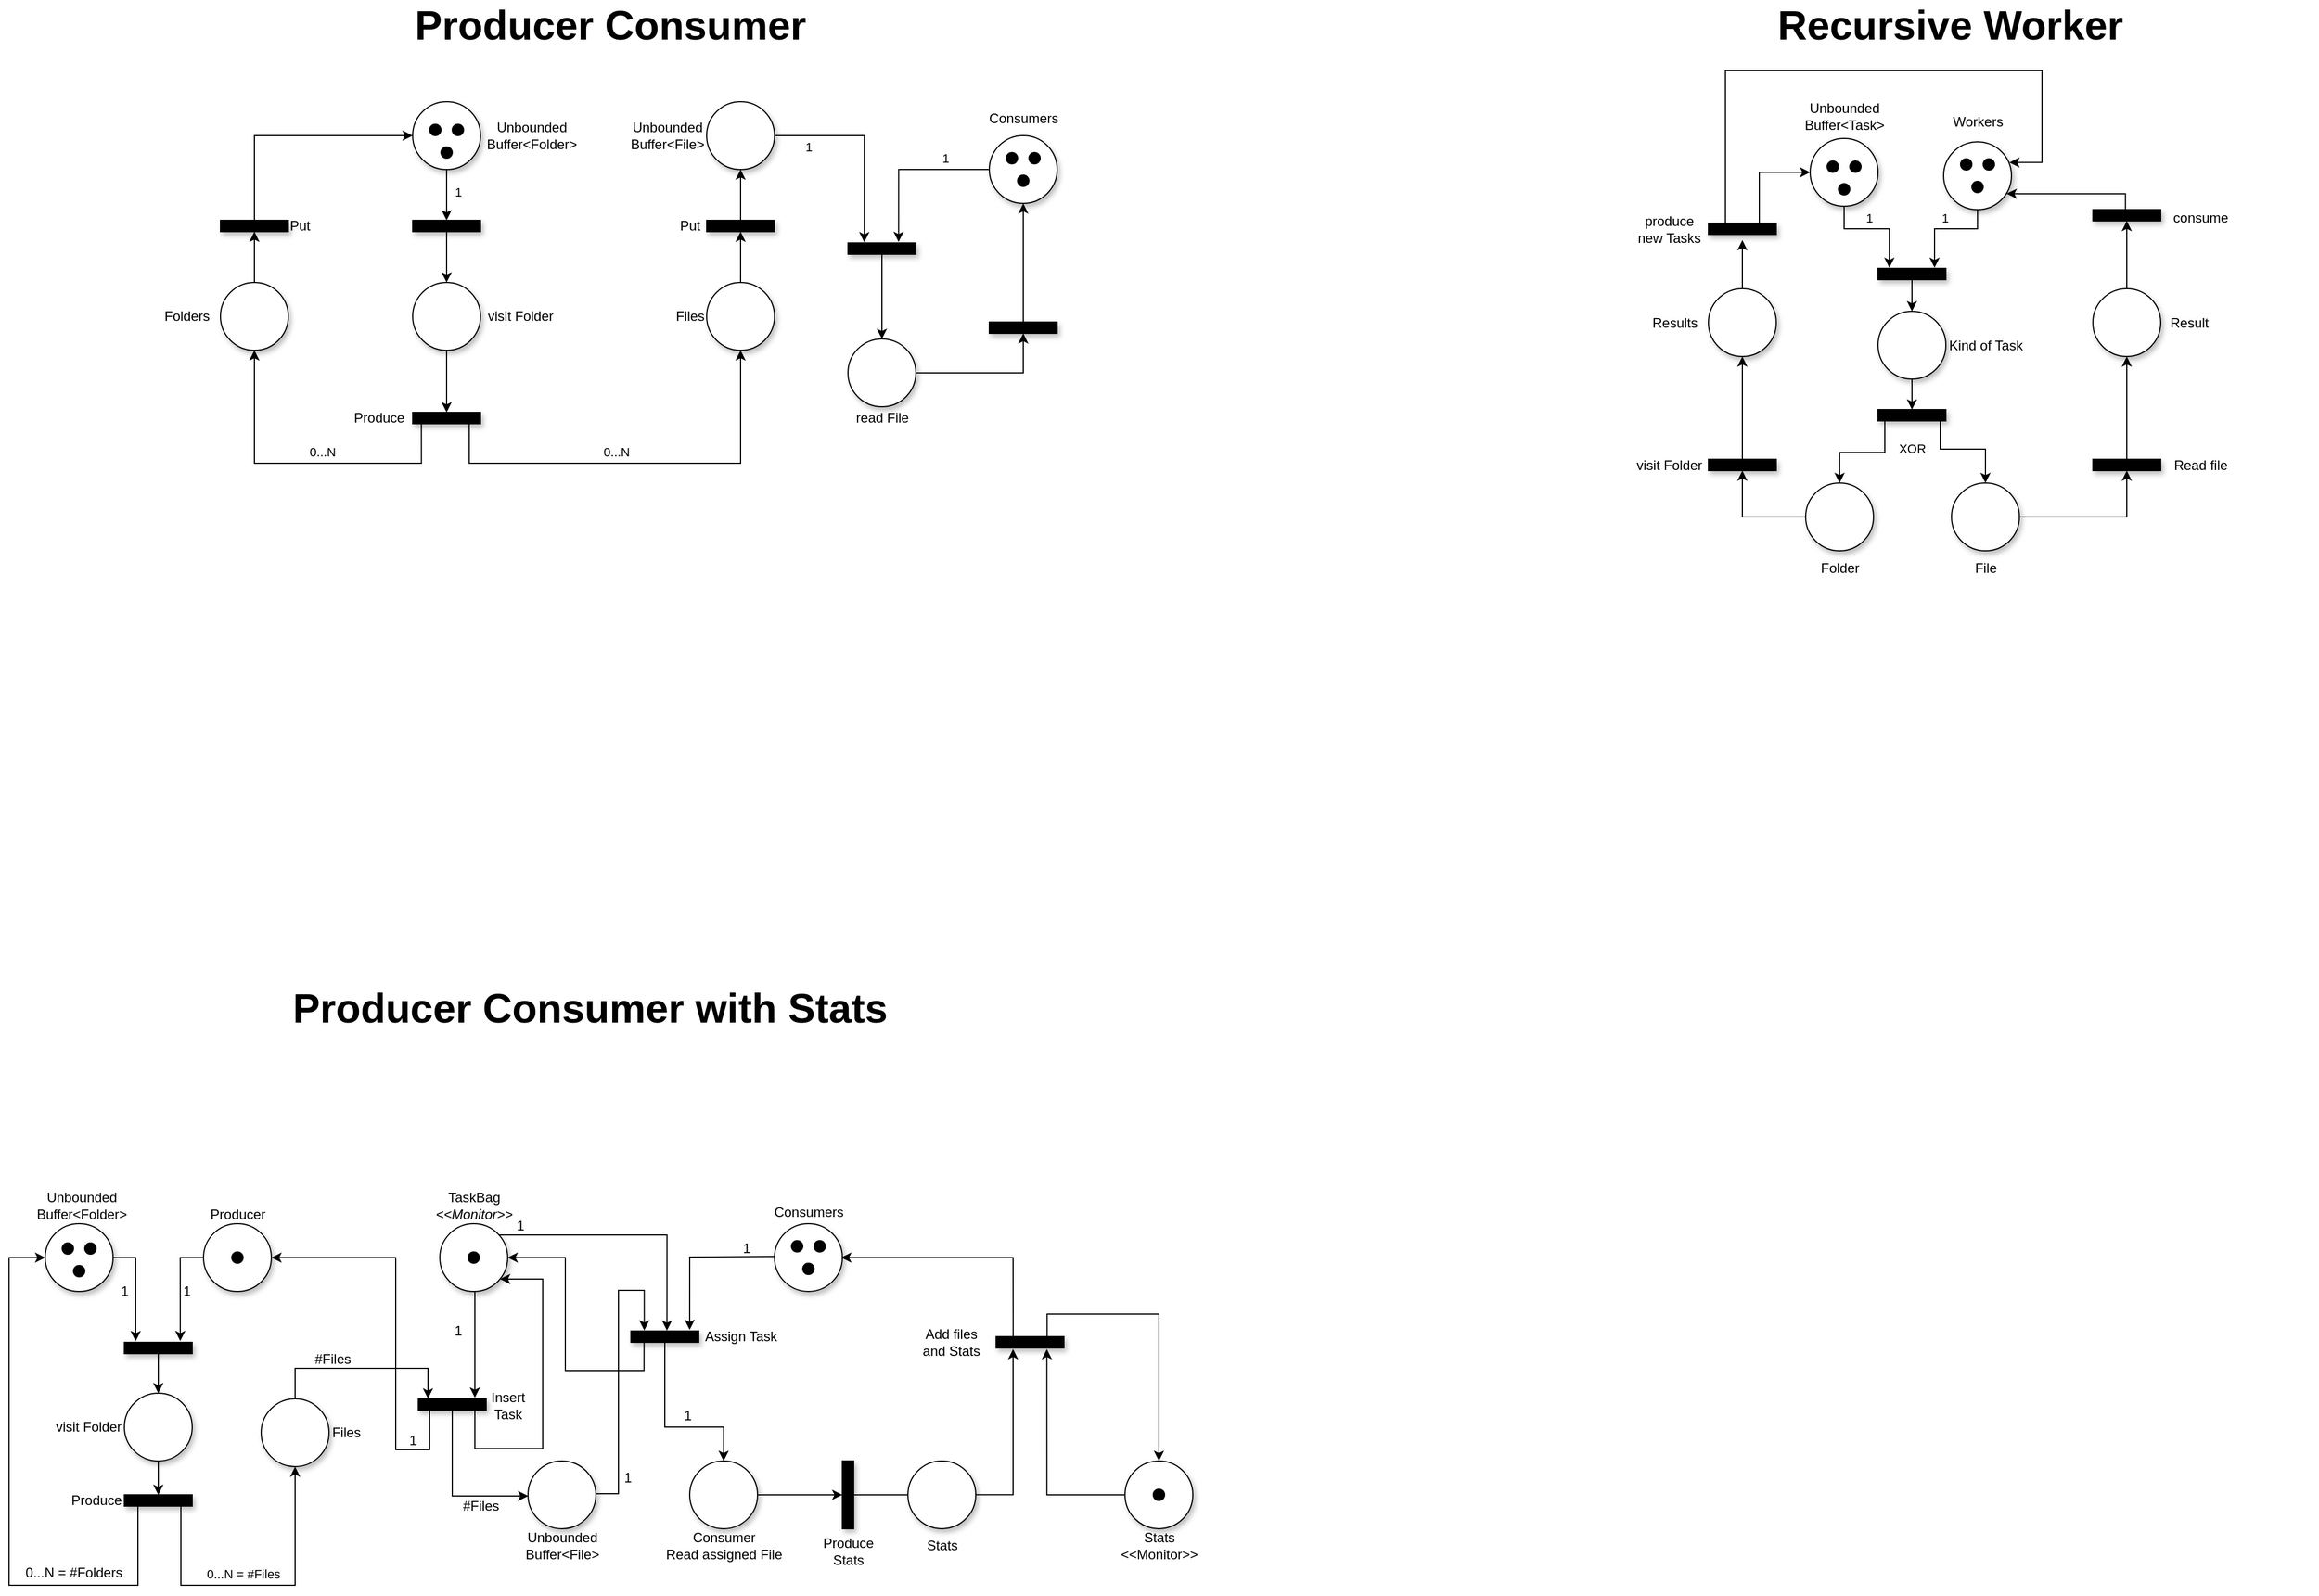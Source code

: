 <mxfile version="21.1.5" type="github">
  <diagram id="W0BPK4cTkW4dwpDVpFNX" name="Pagina-1">
    <mxGraphModel dx="1878" dy="891" grid="1" gridSize="10" guides="1" tooltips="1" connect="1" arrows="1" fold="1" page="1" pageScale="1" pageWidth="1169" pageHeight="827" math="0" shadow="0">
      <root>
        <mxCell id="0" />
        <mxCell id="1" parent="0" />
        <mxCell id="aSolj1gr-32Z-omolXvE-9" style="edgeStyle=orthogonalEdgeStyle;rounded=0;orthogonalLoop=1;jettySize=auto;html=1;exitX=0.987;exitY=0.872;exitDx=0;exitDy=0;exitPerimeter=0;entryX=0.5;entryY=1;entryDx=0;entryDy=0;" parent="1" source="aSolj1gr-32Z-omolXvE-2" target="aSolj1gr-32Z-omolXvE-7" edge="1">
          <mxGeometry relative="1" as="geometry">
            <Array as="points">
              <mxPoint x="418" y="413" />
              <mxPoint x="270" y="413" />
            </Array>
          </mxGeometry>
        </mxCell>
        <mxCell id="aSolj1gr-32Z-omolXvE-34" value="0...N" style="edgeLabel;html=1;align=center;verticalAlign=middle;resizable=0;points=[];" parent="aSolj1gr-32Z-omolXvE-9" vertex="1" connectable="0">
          <mxGeometry x="-0.154" relative="1" as="geometry">
            <mxPoint x="-4" y="-10" as="offset" />
          </mxGeometry>
        </mxCell>
        <mxCell id="aSolj1gr-32Z-omolXvE-28" style="edgeStyle=orthogonalEdgeStyle;rounded=0;orthogonalLoop=1;jettySize=auto;html=1;entryX=0.5;entryY=1;entryDx=0;entryDy=0;" parent="1" source="aSolj1gr-32Z-omolXvE-2" target="aSolj1gr-32Z-omolXvE-27" edge="1">
          <mxGeometry relative="1" as="geometry">
            <Array as="points">
              <mxPoint x="460" y="373" />
              <mxPoint x="460" y="413" />
              <mxPoint x="700" y="413" />
            </Array>
          </mxGeometry>
        </mxCell>
        <mxCell id="aSolj1gr-32Z-omolXvE-35" value="0...N" style="edgeLabel;html=1;align=center;verticalAlign=middle;resizable=0;points=[];" parent="aSolj1gr-32Z-omolXvE-28" vertex="1" connectable="0">
          <mxGeometry x="-0.079" y="1" relative="1" as="geometry">
            <mxPoint y="-9" as="offset" />
          </mxGeometry>
        </mxCell>
        <mxCell id="aSolj1gr-32Z-omolXvE-2" value="" style="html=1;points=[];perimeter=orthogonalPerimeter;fillColor=#000000;rotation=90;shadow=1;" parent="1" vertex="1">
          <mxGeometry x="435" y="343" width="10" height="60" as="geometry" />
        </mxCell>
        <mxCell id="aSolj1gr-32Z-omolXvE-36" value="" style="edgeStyle=orthogonalEdgeStyle;rounded=0;orthogonalLoop=1;jettySize=auto;html=1;" parent="1" source="aSolj1gr-32Z-omolXvE-4" target="aSolj1gr-32Z-omolXvE-2" edge="1">
          <mxGeometry relative="1" as="geometry" />
        </mxCell>
        <mxCell id="aSolj1gr-32Z-omolXvE-4" value="" style="ellipse;whiteSpace=wrap;html=1;aspect=fixed;strokeColor=#000000;fillColor=#FFFFFF;shadow=1;" parent="1" vertex="1">
          <mxGeometry x="410" y="253" width="60" height="60" as="geometry" />
        </mxCell>
        <mxCell id="aSolj1gr-32Z-omolXvE-20" style="edgeStyle=orthogonalEdgeStyle;rounded=0;orthogonalLoop=1;jettySize=auto;html=1;" parent="1" source="aSolj1gr-32Z-omolXvE-7" target="aSolj1gr-32Z-omolXvE-21" edge="1">
          <mxGeometry relative="1" as="geometry">
            <mxPoint x="270" y="193" as="targetPoint" />
          </mxGeometry>
        </mxCell>
        <mxCell id="aSolj1gr-32Z-omolXvE-7" value="" style="ellipse;whiteSpace=wrap;html=1;aspect=fixed;strokeColor=#000000;fillColor=#FFFFFF;shadow=1;" parent="1" vertex="1">
          <mxGeometry x="240" y="253" width="60" height="60" as="geometry" />
        </mxCell>
        <mxCell id="aSolj1gr-32Z-omolXvE-8" value="Produce" style="text;html=1;align=center;verticalAlign=middle;resizable=0;points=[];autosize=1;strokeColor=none;fillColor=none;" parent="1" vertex="1">
          <mxGeometry x="345" y="358" width="70" height="30" as="geometry" />
        </mxCell>
        <mxCell id="aSolj1gr-32Z-omolXvE-12" value="1" style="edgeStyle=orthogonalEdgeStyle;rounded=0;orthogonalLoop=1;jettySize=auto;html=1;" parent="1" source="aSolj1gr-32Z-omolXvE-10" target="aSolj1gr-32Z-omolXvE-11" edge="1">
          <mxGeometry x="-0.111" y="10" relative="1" as="geometry">
            <mxPoint as="offset" />
          </mxGeometry>
        </mxCell>
        <mxCell id="aSolj1gr-32Z-omolXvE-10" value="" style="ellipse;whiteSpace=wrap;html=1;aspect=fixed;strokeColor=#000000;fillColor=#FFFFFF;shadow=1;" parent="1" vertex="1">
          <mxGeometry x="410" y="93" width="60" height="60" as="geometry" />
        </mxCell>
        <mxCell id="aSolj1gr-32Z-omolXvE-13" value="" style="edgeStyle=orthogonalEdgeStyle;rounded=0;orthogonalLoop=1;jettySize=auto;html=1;" parent="1" source="aSolj1gr-32Z-omolXvE-11" target="aSolj1gr-32Z-omolXvE-4" edge="1">
          <mxGeometry relative="1" as="geometry" />
        </mxCell>
        <mxCell id="aSolj1gr-32Z-omolXvE-11" value="" style="html=1;points=[];perimeter=orthogonalPerimeter;fillColor=#000000;rotation=90;shadow=1;" parent="1" vertex="1">
          <mxGeometry x="435" y="173" width="10" height="60" as="geometry" />
        </mxCell>
        <mxCell id="aSolj1gr-32Z-omolXvE-39" style="edgeStyle=orthogonalEdgeStyle;rounded=0;orthogonalLoop=1;jettySize=auto;html=1;entryX=-0.058;entryY=0.76;entryDx=0;entryDy=0;entryPerimeter=0;" parent="1" source="aSolj1gr-32Z-omolXvE-14" target="aSolj1gr-32Z-omolXvE-38" edge="1">
          <mxGeometry relative="1" as="geometry" />
        </mxCell>
        <mxCell id="aSolj1gr-32Z-omolXvE-52" value="1" style="edgeLabel;html=1;align=center;verticalAlign=middle;resizable=0;points=[];" parent="aSolj1gr-32Z-omolXvE-39" vertex="1" connectable="0">
          <mxGeometry x="-0.66" y="-3" relative="1" as="geometry">
            <mxPoint y="7" as="offset" />
          </mxGeometry>
        </mxCell>
        <mxCell id="aSolj1gr-32Z-omolXvE-14" value="" style="ellipse;whiteSpace=wrap;html=1;aspect=fixed;strokeColor=#000000;fillColor=#FFFFFF;shadow=1;" parent="1" vertex="1">
          <mxGeometry x="670" y="93" width="60" height="60" as="geometry" />
        </mxCell>
        <mxCell id="aSolj1gr-32Z-omolXvE-16" value="Unbounded&lt;br&gt;Buffer&amp;lt;File&amp;gt;" style="text;html=1;align=center;verticalAlign=middle;resizable=0;points=[];autosize=1;strokeColor=none;fillColor=none;" parent="1" vertex="1">
          <mxGeometry x="590" y="103" width="90" height="40" as="geometry" />
        </mxCell>
        <mxCell id="aSolj1gr-32Z-omolXvE-17" value="Unbounded&lt;br&gt;Buffer&amp;lt;Folder&amp;gt;" style="text;html=1;align=center;verticalAlign=middle;resizable=0;points=[];autosize=1;strokeColor=none;fillColor=none;" parent="1" vertex="1">
          <mxGeometry x="465" y="103" width="100" height="40" as="geometry" />
        </mxCell>
        <mxCell id="aSolj1gr-32Z-omolXvE-18" value="Files" style="text;html=1;align=center;verticalAlign=middle;resizable=0;points=[];autosize=1;strokeColor=none;fillColor=none;" parent="1" vertex="1">
          <mxGeometry x="630" y="268" width="50" height="30" as="geometry" />
        </mxCell>
        <mxCell id="aSolj1gr-32Z-omolXvE-19" value="Folders" style="text;html=1;align=center;verticalAlign=middle;resizable=0;points=[];autosize=1;strokeColor=none;fillColor=none;" parent="1" vertex="1">
          <mxGeometry x="180" y="268" width="60" height="30" as="geometry" />
        </mxCell>
        <mxCell id="aSolj1gr-32Z-omolXvE-22" style="edgeStyle=orthogonalEdgeStyle;rounded=0;orthogonalLoop=1;jettySize=auto;html=1;entryX=0;entryY=0.5;entryDx=0;entryDy=0;" parent="1" source="aSolj1gr-32Z-omolXvE-21" target="aSolj1gr-32Z-omolXvE-10" edge="1">
          <mxGeometry relative="1" as="geometry">
            <Array as="points">
              <mxPoint x="270" y="123" />
            </Array>
          </mxGeometry>
        </mxCell>
        <mxCell id="aSolj1gr-32Z-omolXvE-21" value="" style="html=1;points=[];perimeter=orthogonalPerimeter;fillColor=#000000;rotation=90;shadow=1;" parent="1" vertex="1">
          <mxGeometry x="265" y="173" width="10" height="60" as="geometry" />
        </mxCell>
        <mxCell id="aSolj1gr-32Z-omolXvE-23" value="Put" style="text;html=1;align=center;verticalAlign=middle;resizable=0;points=[];autosize=1;strokeColor=none;fillColor=none;" parent="1" vertex="1">
          <mxGeometry x="290" y="188" width="40" height="30" as="geometry" />
        </mxCell>
        <mxCell id="aSolj1gr-32Z-omolXvE-24" value="" style="ellipse;whiteSpace=wrap;html=1;aspect=fixed;strokeColor=#000000;fillColor=#000000;" parent="1" vertex="1">
          <mxGeometry x="425" y="113" width="10" height="10" as="geometry" />
        </mxCell>
        <mxCell id="aSolj1gr-32Z-omolXvE-25" value="" style="ellipse;whiteSpace=wrap;html=1;aspect=fixed;strokeColor=#000000;fillColor=#000000;" parent="1" vertex="1">
          <mxGeometry x="445" y="113" width="10" height="10" as="geometry" />
        </mxCell>
        <mxCell id="aSolj1gr-32Z-omolXvE-26" value="" style="ellipse;whiteSpace=wrap;html=1;aspect=fixed;strokeColor=#000000;fillColor=#000000;" parent="1" vertex="1">
          <mxGeometry x="435" y="133" width="10" height="10" as="geometry" />
        </mxCell>
        <mxCell id="aSolj1gr-32Z-omolXvE-31" value="" style="edgeStyle=orthogonalEdgeStyle;rounded=0;orthogonalLoop=1;jettySize=auto;html=1;" parent="1" source="aSolj1gr-32Z-omolXvE-27" target="aSolj1gr-32Z-omolXvE-30" edge="1">
          <mxGeometry relative="1" as="geometry" />
        </mxCell>
        <mxCell id="aSolj1gr-32Z-omolXvE-27" value="" style="ellipse;whiteSpace=wrap;html=1;aspect=fixed;strokeColor=#000000;fillColor=#FFFFFF;shadow=1;" parent="1" vertex="1">
          <mxGeometry x="670" y="253" width="60" height="60" as="geometry" />
        </mxCell>
        <mxCell id="aSolj1gr-32Z-omolXvE-29" value="visit Folder" style="text;html=1;align=center;verticalAlign=middle;resizable=0;points=[];autosize=1;strokeColor=none;fillColor=none;" parent="1" vertex="1">
          <mxGeometry x="465" y="268" width="80" height="30" as="geometry" />
        </mxCell>
        <mxCell id="aSolj1gr-32Z-omolXvE-32" value="" style="edgeStyle=orthogonalEdgeStyle;rounded=0;orthogonalLoop=1;jettySize=auto;html=1;" parent="1" source="aSolj1gr-32Z-omolXvE-30" target="aSolj1gr-32Z-omolXvE-14" edge="1">
          <mxGeometry relative="1" as="geometry" />
        </mxCell>
        <mxCell id="aSolj1gr-32Z-omolXvE-30" value="" style="html=1;points=[];perimeter=orthogonalPerimeter;fillColor=#000000;rotation=90;shadow=1;" parent="1" vertex="1">
          <mxGeometry x="695" y="173" width="10" height="60" as="geometry" />
        </mxCell>
        <mxCell id="aSolj1gr-32Z-omolXvE-33" value="Put" style="text;html=1;align=center;verticalAlign=middle;resizable=0;points=[];autosize=1;strokeColor=none;fillColor=none;" parent="1" vertex="1">
          <mxGeometry x="635" y="188" width="40" height="30" as="geometry" />
        </mxCell>
        <mxCell id="aSolj1gr-32Z-omolXvE-40" style="edgeStyle=orthogonalEdgeStyle;rounded=0;orthogonalLoop=1;jettySize=auto;html=1;entryX=-0.086;entryY=0.254;entryDx=0;entryDy=0;entryPerimeter=0;" parent="1" source="aSolj1gr-32Z-omolXvE-37" target="aSolj1gr-32Z-omolXvE-38" edge="1">
          <mxGeometry relative="1" as="geometry">
            <mxPoint x="840" y="213" as="targetPoint" />
          </mxGeometry>
        </mxCell>
        <mxCell id="aSolj1gr-32Z-omolXvE-51" value="1" style="edgeLabel;html=1;align=center;verticalAlign=middle;resizable=0;points=[];" parent="aSolj1gr-32Z-omolXvE-40" vertex="1" connectable="0">
          <mxGeometry x="-0.578" relative="1" as="geometry">
            <mxPoint x="-9" y="-10" as="offset" />
          </mxGeometry>
        </mxCell>
        <mxCell id="aSolj1gr-32Z-omolXvE-37" value="" style="ellipse;whiteSpace=wrap;html=1;aspect=fixed;strokeColor=#000000;fillColor=#FFFFFF;shadow=1;" parent="1" vertex="1">
          <mxGeometry x="920" y="123" width="60" height="60" as="geometry" />
        </mxCell>
        <mxCell id="aSolj1gr-32Z-omolXvE-45" style="edgeStyle=orthogonalEdgeStyle;rounded=0;orthogonalLoop=1;jettySize=auto;html=1;" parent="1" source="aSolj1gr-32Z-omolXvE-38" edge="1">
          <mxGeometry relative="1" as="geometry">
            <mxPoint x="825" y="303" as="targetPoint" />
          </mxGeometry>
        </mxCell>
        <mxCell id="aSolj1gr-32Z-omolXvE-38" value="" style="html=1;points=[];perimeter=orthogonalPerimeter;fillColor=#000000;rotation=90;shadow=1;" parent="1" vertex="1">
          <mxGeometry x="820" y="193" width="10" height="60" as="geometry" />
        </mxCell>
        <mxCell id="aSolj1gr-32Z-omolXvE-41" value="" style="ellipse;whiteSpace=wrap;html=1;aspect=fixed;strokeColor=#000000;fillColor=#000000;" parent="1" vertex="1">
          <mxGeometry x="935" y="138" width="10" height="10" as="geometry" />
        </mxCell>
        <mxCell id="aSolj1gr-32Z-omolXvE-42" value="" style="ellipse;whiteSpace=wrap;html=1;aspect=fixed;strokeColor=#000000;fillColor=#000000;" parent="1" vertex="1">
          <mxGeometry x="955" y="138" width="10" height="10" as="geometry" />
        </mxCell>
        <mxCell id="aSolj1gr-32Z-omolXvE-43" value="" style="ellipse;whiteSpace=wrap;html=1;aspect=fixed;strokeColor=#000000;fillColor=#000000;" parent="1" vertex="1">
          <mxGeometry x="945" y="158" width="10" height="10" as="geometry" />
        </mxCell>
        <mxCell id="aSolj1gr-32Z-omolXvE-44" value="Consumers&lt;br&gt;" style="text;html=1;align=center;verticalAlign=middle;resizable=0;points=[];autosize=1;strokeColor=none;fillColor=none;" parent="1" vertex="1">
          <mxGeometry x="910" y="93" width="80" height="30" as="geometry" />
        </mxCell>
        <mxCell id="aSolj1gr-32Z-omolXvE-47" style="edgeStyle=orthogonalEdgeStyle;rounded=0;orthogonalLoop=1;jettySize=auto;html=1;" parent="1" source="aSolj1gr-32Z-omolXvE-46" target="aSolj1gr-32Z-omolXvE-48" edge="1">
          <mxGeometry relative="1" as="geometry">
            <mxPoint x="950" y="333" as="targetPoint" />
          </mxGeometry>
        </mxCell>
        <mxCell id="aSolj1gr-32Z-omolXvE-46" value="" style="ellipse;whiteSpace=wrap;html=1;aspect=fixed;strokeColor=#000000;fillColor=#FFFFFF;shadow=1;" parent="1" vertex="1">
          <mxGeometry x="795" y="303" width="60" height="60" as="geometry" />
        </mxCell>
        <mxCell id="aSolj1gr-32Z-omolXvE-49" style="edgeStyle=orthogonalEdgeStyle;rounded=0;orthogonalLoop=1;jettySize=auto;html=1;entryX=0.5;entryY=1;entryDx=0;entryDy=0;" parent="1" source="aSolj1gr-32Z-omolXvE-48" target="aSolj1gr-32Z-omolXvE-37" edge="1">
          <mxGeometry relative="1" as="geometry" />
        </mxCell>
        <mxCell id="aSolj1gr-32Z-omolXvE-48" value="" style="html=1;points=[];perimeter=orthogonalPerimeter;fillColor=#000000;rotation=90;shadow=1;" parent="1" vertex="1">
          <mxGeometry x="945" y="263" width="10" height="60" as="geometry" />
        </mxCell>
        <mxCell id="aSolj1gr-32Z-omolXvE-50" value="read File" style="text;html=1;align=center;verticalAlign=middle;resizable=0;points=[];autosize=1;strokeColor=none;fillColor=none;" parent="1" vertex="1">
          <mxGeometry x="790" y="358" width="70" height="30" as="geometry" />
        </mxCell>
        <mxCell id="aSolj1gr-32Z-omolXvE-53" value="&lt;font style=&quot;font-size: 36px;&quot;&gt;&lt;b&gt;Producer Consumer&lt;br&gt;&lt;/b&gt;&lt;/font&gt;" style="text;html=1;strokeColor=none;fillColor=none;align=center;verticalAlign=middle;whiteSpace=wrap;rounded=0;" parent="1" vertex="1">
          <mxGeometry x="260" y="10" width="650" height="30" as="geometry" />
        </mxCell>
        <mxCell id="aSolj1gr-32Z-omolXvE-64" value="1" style="edgeStyle=orthogonalEdgeStyle;rounded=0;orthogonalLoop=1;jettySize=auto;html=1;entryX=-0.046;entryY=0.833;entryDx=0;entryDy=0;entryPerimeter=0;" parent="1" source="aSolj1gr-32Z-omolXvE-65" target="aSolj1gr-32Z-omolXvE-67" edge="1">
          <mxGeometry x="-0.111" y="10" relative="1" as="geometry">
            <mxPoint as="offset" />
            <mxPoint x="1716" y="235.5" as="targetPoint" />
            <Array as="points">
              <mxPoint x="1676" y="205.5" />
              <mxPoint x="1716" y="205.5" />
            </Array>
          </mxGeometry>
        </mxCell>
        <mxCell id="aSolj1gr-32Z-omolXvE-65" value="" style="ellipse;whiteSpace=wrap;html=1;aspect=fixed;strokeColor=#000000;fillColor=#FFFFFF;shadow=1;" parent="1" vertex="1">
          <mxGeometry x="1646" y="125.5" width="60" height="60" as="geometry" />
        </mxCell>
        <mxCell id="aSolj1gr-32Z-omolXvE-115" style="edgeStyle=orthogonalEdgeStyle;rounded=0;orthogonalLoop=1;jettySize=auto;html=1;fontSize=11;" parent="1" source="aSolj1gr-32Z-omolXvE-67" target="aSolj1gr-32Z-omolXvE-116" edge="1">
          <mxGeometry relative="1" as="geometry">
            <mxPoint x="1736" y="325.5" as="targetPoint" />
          </mxGeometry>
        </mxCell>
        <mxCell id="aSolj1gr-32Z-omolXvE-67" value="" style="html=1;points=[];perimeter=orthogonalPerimeter;fillColor=#000000;rotation=90;shadow=1;" parent="1" vertex="1">
          <mxGeometry x="1731" y="215.5" width="10" height="60" as="geometry" />
        </mxCell>
        <mxCell id="aSolj1gr-32Z-omolXvE-72" value="Unbounded&lt;br&gt;Buffer&amp;lt;Task&amp;gt;" style="text;html=1;align=center;verticalAlign=middle;resizable=0;points=[];autosize=1;strokeColor=none;fillColor=none;" parent="1" vertex="1">
          <mxGeometry x="1631" y="85.5" width="90" height="40" as="geometry" />
        </mxCell>
        <mxCell id="aSolj1gr-32Z-omolXvE-78" value="" style="ellipse;whiteSpace=wrap;html=1;aspect=fixed;strokeColor=#000000;fillColor=#000000;" parent="1" vertex="1">
          <mxGeometry x="1661" y="145.5" width="10" height="10" as="geometry" />
        </mxCell>
        <mxCell id="aSolj1gr-32Z-omolXvE-79" value="" style="ellipse;whiteSpace=wrap;html=1;aspect=fixed;strokeColor=#000000;fillColor=#000000;" parent="1" vertex="1">
          <mxGeometry x="1681" y="145.5" width="10" height="10" as="geometry" />
        </mxCell>
        <mxCell id="aSolj1gr-32Z-omolXvE-80" value="" style="ellipse;whiteSpace=wrap;html=1;aspect=fixed;strokeColor=#000000;fillColor=#000000;" parent="1" vertex="1">
          <mxGeometry x="1671" y="165.5" width="10" height="10" as="geometry" />
        </mxCell>
        <mxCell id="aSolj1gr-32Z-omolXvE-108" style="edgeStyle=orthogonalEdgeStyle;rounded=0;orthogonalLoop=1;jettySize=auto;html=1;entryX=-0.046;entryY=0.167;entryDx=0;entryDy=0;entryPerimeter=0;fontSize=36;exitX=0.5;exitY=1;exitDx=0;exitDy=0;" parent="1" source="aSolj1gr-32Z-omolXvE-102" target="aSolj1gr-32Z-omolXvE-67" edge="1">
          <mxGeometry relative="1" as="geometry">
            <Array as="points">
              <mxPoint x="1794" y="205.5" />
              <mxPoint x="1756" y="205.5" />
            </Array>
          </mxGeometry>
        </mxCell>
        <mxCell id="aSolj1gr-32Z-omolXvE-113" value="1" style="edgeLabel;html=1;align=center;verticalAlign=middle;resizable=0;points=[];fontSize=11;" parent="aSolj1gr-32Z-omolXvE-108" vertex="1" connectable="0">
          <mxGeometry x="-0.087" y="-1" relative="1" as="geometry">
            <mxPoint x="-5" y="-9" as="offset" />
          </mxGeometry>
        </mxCell>
        <mxCell id="aSolj1gr-32Z-omolXvE-102" value="" style="ellipse;whiteSpace=wrap;html=1;aspect=fixed;strokeColor=#000000;fillColor=#FFFFFF;shadow=1;" parent="1" vertex="1">
          <mxGeometry x="1764" y="128.5" width="60" height="60" as="geometry" />
        </mxCell>
        <mxCell id="aSolj1gr-32Z-omolXvE-103" value="" style="ellipse;whiteSpace=wrap;html=1;aspect=fixed;strokeColor=#000000;fillColor=#000000;" parent="1" vertex="1">
          <mxGeometry x="1779" y="143.5" width="10" height="10" as="geometry" />
        </mxCell>
        <mxCell id="aSolj1gr-32Z-omolXvE-104" value="" style="ellipse;whiteSpace=wrap;html=1;aspect=fixed;strokeColor=#000000;fillColor=#000000;" parent="1" vertex="1">
          <mxGeometry x="1799" y="143.5" width="10" height="10" as="geometry" />
        </mxCell>
        <mxCell id="aSolj1gr-32Z-omolXvE-105" value="" style="ellipse;whiteSpace=wrap;html=1;aspect=fixed;strokeColor=#000000;fillColor=#000000;" parent="1" vertex="1">
          <mxGeometry x="1789" y="163.5" width="10" height="10" as="geometry" />
        </mxCell>
        <mxCell id="aSolj1gr-32Z-omolXvE-118" style="edgeStyle=orthogonalEdgeStyle;rounded=0;orthogonalLoop=1;jettySize=auto;html=1;fontSize=11;" parent="1" source="aSolj1gr-32Z-omolXvE-116" target="aSolj1gr-32Z-omolXvE-120" edge="1">
          <mxGeometry relative="1" as="geometry">
            <mxPoint x="1736" y="415.5" as="targetPoint" />
          </mxGeometry>
        </mxCell>
        <mxCell id="aSolj1gr-32Z-omolXvE-116" value="" style="ellipse;whiteSpace=wrap;html=1;aspect=fixed;strokeColor=#000000;fillColor=#FFFFFF;shadow=1;" parent="1" vertex="1">
          <mxGeometry x="1706" y="278.5" width="60" height="60" as="geometry" />
        </mxCell>
        <mxCell id="aSolj1gr-32Z-omolXvE-117" value="Workers" style="text;html=1;align=center;verticalAlign=middle;resizable=0;points=[];autosize=1;strokeColor=none;fillColor=none;" parent="1" vertex="1">
          <mxGeometry x="1759" y="95.5" width="70" height="30" as="geometry" />
        </mxCell>
        <mxCell id="aSolj1gr-32Z-omolXvE-119" value="Kind of Task" style="text;html=1;align=center;verticalAlign=middle;resizable=0;points=[];autosize=1;strokeColor=none;fillColor=none;" parent="1" vertex="1">
          <mxGeometry x="1756" y="293.5" width="90" height="30" as="geometry" />
        </mxCell>
        <mxCell id="aSolj1gr-32Z-omolXvE-126" style="edgeStyle=orthogonalEdgeStyle;rounded=0;orthogonalLoop=1;jettySize=auto;html=1;entryX=0;entryY=0.5;entryDx=0;entryDy=0;fontSize=11;" parent="1" source="aSolj1gr-32Z-omolXvE-120" target="aSolj1gr-32Z-omolXvE-123" edge="1">
          <mxGeometry relative="1" as="geometry">
            <Array as="points">
              <mxPoint x="1761" y="370.5" />
              <mxPoint x="1761" y="400.5" />
              <mxPoint x="1801" y="400.5" />
            </Array>
          </mxGeometry>
        </mxCell>
        <mxCell id="aSolj1gr-32Z-omolXvE-127" style="edgeStyle=orthogonalEdgeStyle;rounded=0;orthogonalLoop=1;jettySize=auto;html=1;fontSize=11;" parent="1" target="aSolj1gr-32Z-omolXvE-122" edge="1">
          <mxGeometry relative="1" as="geometry">
            <mxPoint x="1707" y="370.5" as="sourcePoint" />
            <mxPoint x="1671" y="385.5" as="targetPoint" />
            <Array as="points">
              <mxPoint x="1712" y="370.5" />
              <mxPoint x="1712" y="403.5" />
              <mxPoint x="1672" y="403.5" />
            </Array>
          </mxGeometry>
        </mxCell>
        <mxCell id="aSolj1gr-32Z-omolXvE-120" value="" style="html=1;points=[];perimeter=orthogonalPerimeter;fillColor=#000000;rotation=90;shadow=1;" parent="1" vertex="1">
          <mxGeometry x="1731" y="340.5" width="10" height="60" as="geometry" />
        </mxCell>
        <mxCell id="aSolj1gr-32Z-omolXvE-146" style="edgeStyle=orthogonalEdgeStyle;rounded=0;orthogonalLoop=1;jettySize=auto;html=1;fontSize=11;" parent="1" source="aSolj1gr-32Z-omolXvE-122" target="aSolj1gr-32Z-omolXvE-145" edge="1">
          <mxGeometry relative="1" as="geometry" />
        </mxCell>
        <mxCell id="aSolj1gr-32Z-omolXvE-122" value="" style="ellipse;whiteSpace=wrap;html=1;aspect=fixed;strokeColor=#000000;fillColor=#FFFFFF;shadow=1;" parent="1" vertex="1">
          <mxGeometry x="1642" y="430.5" width="60" height="60" as="geometry" />
        </mxCell>
        <mxCell id="aSolj1gr-32Z-omolXvE-132" style="edgeStyle=orthogonalEdgeStyle;rounded=0;orthogonalLoop=1;jettySize=auto;html=1;fontSize=11;" parent="1" source="aSolj1gr-32Z-omolXvE-123" target="aSolj1gr-32Z-omolXvE-133" edge="1">
          <mxGeometry relative="1" as="geometry">
            <mxPoint x="1931" y="460.5" as="targetPoint" />
          </mxGeometry>
        </mxCell>
        <mxCell id="aSolj1gr-32Z-omolXvE-123" value="" style="ellipse;whiteSpace=wrap;html=1;aspect=fixed;strokeColor=#000000;fillColor=#FFFFFF;direction=south;shadow=1;" parent="1" vertex="1">
          <mxGeometry x="1771" y="430.5" width="60" height="60" as="geometry" />
        </mxCell>
        <mxCell id="aSolj1gr-32Z-omolXvE-129" value="XOR" style="text;html=1;align=center;verticalAlign=middle;resizable=0;points=[];autosize=1;strokeColor=none;fillColor=none;fontSize=11;" parent="1" vertex="1">
          <mxGeometry x="1711" y="384.5" width="50" height="30" as="geometry" />
        </mxCell>
        <mxCell id="aSolj1gr-32Z-omolXvE-130" value="File" style="text;html=1;align=center;verticalAlign=middle;resizable=0;points=[];autosize=1;strokeColor=none;fillColor=none;" parent="1" vertex="1">
          <mxGeometry x="1781" y="490.5" width="40" height="30" as="geometry" />
        </mxCell>
        <mxCell id="aSolj1gr-32Z-omolXvE-131" value="Folder" style="text;html=1;align=center;verticalAlign=middle;resizable=0;points=[];autosize=1;strokeColor=none;fillColor=none;" parent="1" vertex="1">
          <mxGeometry x="1642" y="490.5" width="60" height="30" as="geometry" />
        </mxCell>
        <mxCell id="aSolj1gr-32Z-omolXvE-134" style="edgeStyle=orthogonalEdgeStyle;rounded=0;orthogonalLoop=1;jettySize=auto;html=1;fontSize=11;" parent="1" source="aSolj1gr-32Z-omolXvE-133" target="aSolj1gr-32Z-omolXvE-135" edge="1">
          <mxGeometry relative="1" as="geometry">
            <mxPoint x="1926" y="325.5" as="targetPoint" />
          </mxGeometry>
        </mxCell>
        <mxCell id="aSolj1gr-32Z-omolXvE-133" value="" style="html=1;points=[];perimeter=orthogonalPerimeter;fillColor=#000000;rotation=90;shadow=1;" parent="1" vertex="1">
          <mxGeometry x="1921" y="384.5" width="10" height="60" as="geometry" />
        </mxCell>
        <mxCell id="aSolj1gr-32Z-omolXvE-138" style="edgeStyle=orthogonalEdgeStyle;rounded=0;orthogonalLoop=1;jettySize=auto;html=1;fontSize=11;" parent="1" source="aSolj1gr-32Z-omolXvE-135" target="aSolj1gr-32Z-omolXvE-139" edge="1">
          <mxGeometry relative="1" as="geometry">
            <mxPoint x="1926" y="195.5" as="targetPoint" />
          </mxGeometry>
        </mxCell>
        <mxCell id="aSolj1gr-32Z-omolXvE-135" value="" style="ellipse;whiteSpace=wrap;html=1;aspect=fixed;strokeColor=#000000;fillColor=#FFFFFF;shadow=1;" parent="1" vertex="1">
          <mxGeometry x="1896" y="258.5" width="60" height="60" as="geometry" />
        </mxCell>
        <mxCell id="aSolj1gr-32Z-omolXvE-136" value="Read file" style="text;html=1;align=center;verticalAlign=middle;resizable=0;points=[];autosize=1;strokeColor=none;fillColor=none;" parent="1" vertex="1">
          <mxGeometry x="1956" y="399.5" width="70" height="30" as="geometry" />
        </mxCell>
        <mxCell id="aSolj1gr-32Z-omolXvE-137" value="Result" style="text;html=1;align=center;verticalAlign=middle;resizable=0;points=[];autosize=1;strokeColor=none;fillColor=none;" parent="1" vertex="1">
          <mxGeometry x="1951" y="273.5" width="60" height="30" as="geometry" />
        </mxCell>
        <mxCell id="aSolj1gr-32Z-omolXvE-157" style="edgeStyle=orthogonalEdgeStyle;rounded=0;orthogonalLoop=1;jettySize=auto;html=1;entryX=0.928;entryY=0.764;entryDx=0;entryDy=0;entryPerimeter=0;fontSize=11;exitX=-0.04;exitY=0.52;exitDx=0;exitDy=0;exitPerimeter=0;" parent="1" source="aSolj1gr-32Z-omolXvE-139" target="aSolj1gr-32Z-omolXvE-102" edge="1">
          <mxGeometry relative="1" as="geometry">
            <Array as="points">
              <mxPoint x="1925" y="174.5" />
              <mxPoint x="1831" y="174.5" />
            </Array>
          </mxGeometry>
        </mxCell>
        <mxCell id="aSolj1gr-32Z-omolXvE-139" value="" style="html=1;points=[];perimeter=orthogonalPerimeter;fillColor=#000000;rotation=90;shadow=1;" parent="1" vertex="1">
          <mxGeometry x="1921" y="163.5" width="10" height="60" as="geometry" />
        </mxCell>
        <mxCell id="aSolj1gr-32Z-omolXvE-142" value="consume" style="text;html=1;align=center;verticalAlign=middle;resizable=0;points=[];autosize=1;strokeColor=none;fillColor=none;" parent="1" vertex="1">
          <mxGeometry x="1956" y="180.5" width="70" height="30" as="geometry" />
        </mxCell>
        <mxCell id="aSolj1gr-32Z-omolXvE-150" style="edgeStyle=orthogonalEdgeStyle;rounded=0;orthogonalLoop=1;jettySize=auto;html=1;fontSize=11;" parent="1" source="aSolj1gr-32Z-omolXvE-145" target="aSolj1gr-32Z-omolXvE-149" edge="1">
          <mxGeometry relative="1" as="geometry" />
        </mxCell>
        <mxCell id="aSolj1gr-32Z-omolXvE-145" value="" style="html=1;points=[];perimeter=orthogonalPerimeter;fillColor=#000000;rotation=90;shadow=1;" parent="1" vertex="1">
          <mxGeometry x="1581" y="384.5" width="10" height="60" as="geometry" />
        </mxCell>
        <mxCell id="aSolj1gr-32Z-omolXvE-147" value="visit Folder" style="text;html=1;align=center;verticalAlign=middle;resizable=0;points=[];autosize=1;strokeColor=none;fillColor=none;" parent="1" vertex="1">
          <mxGeometry x="1481" y="399.5" width="80" height="30" as="geometry" />
        </mxCell>
        <mxCell id="aSolj1gr-32Z-omolXvE-152" style="edgeStyle=orthogonalEdgeStyle;rounded=0;orthogonalLoop=1;jettySize=auto;html=1;fontSize=11;" parent="1" source="aSolj1gr-32Z-omolXvE-149" edge="1">
          <mxGeometry relative="1" as="geometry">
            <mxPoint x="1586" y="215.5" as="targetPoint" />
          </mxGeometry>
        </mxCell>
        <mxCell id="aSolj1gr-32Z-omolXvE-149" value="" style="ellipse;whiteSpace=wrap;html=1;aspect=fixed;strokeColor=#000000;fillColor=#FFFFFF;shadow=1;" parent="1" vertex="1">
          <mxGeometry x="1556" y="258.5" width="60" height="60" as="geometry" />
        </mxCell>
        <mxCell id="aSolj1gr-32Z-omolXvE-151" value="Results" style="text;html=1;align=center;verticalAlign=middle;resizable=0;points=[];autosize=1;strokeColor=none;fillColor=none;" parent="1" vertex="1">
          <mxGeometry x="1496" y="273.5" width="60" height="30" as="geometry" />
        </mxCell>
        <mxCell id="aSolj1gr-32Z-omolXvE-154" style="edgeStyle=orthogonalEdgeStyle;rounded=0;orthogonalLoop=1;jettySize=auto;html=1;entryX=0;entryY=0.5;entryDx=0;entryDy=0;fontSize=11;" parent="1" source="aSolj1gr-32Z-omolXvE-153" target="aSolj1gr-32Z-omolXvE-65" edge="1">
          <mxGeometry relative="1" as="geometry">
            <Array as="points">
              <mxPoint x="1601" y="155.5" />
            </Array>
          </mxGeometry>
        </mxCell>
        <mxCell id="aSolj1gr-32Z-omolXvE-156" style="edgeStyle=orthogonalEdgeStyle;rounded=0;orthogonalLoop=1;jettySize=auto;html=1;entryX=0.969;entryY=0.305;entryDx=0;entryDy=0;fontSize=11;entryPerimeter=0;" parent="1" source="aSolj1gr-32Z-omolXvE-153" target="aSolj1gr-32Z-omolXvE-102" edge="1">
          <mxGeometry relative="1" as="geometry">
            <Array as="points">
              <mxPoint x="1571" y="205.5" />
              <mxPoint x="1571" y="65.5" />
              <mxPoint x="1851" y="65.5" />
              <mxPoint x="1851" y="146.5" />
            </Array>
          </mxGeometry>
        </mxCell>
        <mxCell id="aSolj1gr-32Z-omolXvE-153" value="" style="html=1;points=[];perimeter=orthogonalPerimeter;fillColor=#000000;rotation=90;shadow=1;" parent="1" vertex="1">
          <mxGeometry x="1581" y="175.5" width="10" height="60" as="geometry" />
        </mxCell>
        <mxCell id="aSolj1gr-32Z-omolXvE-155" value="produce&lt;br&gt;new Tasks" style="text;html=1;align=center;verticalAlign=middle;resizable=0;points=[];autosize=1;strokeColor=none;fillColor=none;" parent="1" vertex="1">
          <mxGeometry x="1481" y="185.5" width="80" height="40" as="geometry" />
        </mxCell>
        <mxCell id="aSolj1gr-32Z-omolXvE-158" value="&lt;font style=&quot;font-size: 36px;&quot;&gt;&lt;b&gt;Recursive Worker&lt;br&gt;&lt;/b&gt;&lt;/font&gt;" style="text;html=1;strokeColor=none;fillColor=none;align=center;verticalAlign=middle;whiteSpace=wrap;rounded=0;" parent="1" vertex="1">
          <mxGeometry x="1445" y="10" width="650" height="30" as="geometry" />
        </mxCell>
        <mxCell id="q2Po0JFlGNfNbNN5yqVp-1" style="edgeStyle=orthogonalEdgeStyle;rounded=0;orthogonalLoop=1;jettySize=auto;html=1;exitX=0.904;exitY=0.813;exitDx=0;exitDy=0;exitPerimeter=0;entryX=0;entryY=0.5;entryDx=0;entryDy=0;" edge="1" parent="1" target="q2Po0JFlGNfNbNN5yqVp-12">
          <mxGeometry relative="1" as="geometry">
            <Array as="points">
              <mxPoint x="167" y="1335" />
              <mxPoint x="167" y="1406" />
              <mxPoint x="53" y="1406" />
              <mxPoint x="53" y="1116" />
            </Array>
            <mxPoint x="168.22" y="1335.01" as="sourcePoint" />
            <mxPoint x="27" y="1295.97" as="targetPoint" />
          </mxGeometry>
        </mxCell>
        <mxCell id="q2Po0JFlGNfNbNN5yqVp-2" value="&lt;font style=&quot;font-size: 12px;&quot;&gt;0...N = #Folders&lt;/font&gt;" style="edgeLabel;html=1;align=center;verticalAlign=middle;resizable=0;points=[];" vertex="1" connectable="0" parent="q2Po0JFlGNfNbNN5yqVp-1">
          <mxGeometry x="-0.154" relative="1" as="geometry">
            <mxPoint x="57" y="18" as="offset" />
          </mxGeometry>
        </mxCell>
        <mxCell id="q2Po0JFlGNfNbNN5yqVp-81" style="edgeStyle=orthogonalEdgeStyle;rounded=0;orthogonalLoop=1;jettySize=auto;html=1;entryX=0.5;entryY=1;entryDx=0;entryDy=0;" edge="1" parent="1" target="q2Po0JFlGNfNbNN5yqVp-29">
          <mxGeometry relative="1" as="geometry">
            <mxPoint x="186" y="1331.0" as="sourcePoint" />
            <Array as="points">
              <mxPoint x="205" y="1331" />
              <mxPoint x="205" y="1406" />
              <mxPoint x="306" y="1406" />
            </Array>
          </mxGeometry>
        </mxCell>
        <mxCell id="q2Po0JFlGNfNbNN5yqVp-5" value="" style="html=1;points=[];perimeter=orthogonalPerimeter;fillColor=#000000;rotation=90;shadow=1;" vertex="1" parent="1">
          <mxGeometry x="180" y="1300.97" width="10" height="60" as="geometry" />
        </mxCell>
        <mxCell id="q2Po0JFlGNfNbNN5yqVp-6" value="" style="edgeStyle=orthogonalEdgeStyle;rounded=0;orthogonalLoop=1;jettySize=auto;html=1;" edge="1" parent="1" source="q2Po0JFlGNfNbNN5yqVp-7" target="q2Po0JFlGNfNbNN5yqVp-5">
          <mxGeometry relative="1" as="geometry" />
        </mxCell>
        <mxCell id="q2Po0JFlGNfNbNN5yqVp-7" value="" style="ellipse;whiteSpace=wrap;html=1;aspect=fixed;strokeColor=#000000;fillColor=#FFFFFF;shadow=1;" vertex="1" parent="1">
          <mxGeometry x="155" y="1235.97" width="60" height="60" as="geometry" />
        </mxCell>
        <mxCell id="q2Po0JFlGNfNbNN5yqVp-10" value="Produce" style="text;html=1;align=center;verticalAlign=middle;resizable=0;points=[];autosize=1;strokeColor=none;fillColor=none;" vertex="1" parent="1">
          <mxGeometry x="95" y="1315.97" width="70" height="30" as="geometry" />
        </mxCell>
        <mxCell id="q2Po0JFlGNfNbNN5yqVp-11" value="&lt;font style=&quot;font-size: 12px;&quot;&gt;1&lt;/font&gt;" style="edgeStyle=orthogonalEdgeStyle;rounded=0;orthogonalLoop=1;jettySize=auto;html=1;exitX=1;exitY=0.5;exitDx=0;exitDy=0;" edge="1" parent="1" source="q2Po0JFlGNfNbNN5yqVp-12">
          <mxGeometry x="0.064" y="-10" relative="1" as="geometry">
            <mxPoint as="offset" />
            <mxPoint x="145.0" y="1120.008" as="sourcePoint" />
            <mxPoint x="165" y="1190" as="targetPoint" />
            <Array as="points">
              <mxPoint x="165" y="1116" />
            </Array>
          </mxGeometry>
        </mxCell>
        <mxCell id="q2Po0JFlGNfNbNN5yqVp-12" value="" style="ellipse;whiteSpace=wrap;html=1;aspect=fixed;strokeColor=#000000;fillColor=#FFFFFF;shadow=1;" vertex="1" parent="1">
          <mxGeometry x="85" y="1086" width="60" height="60" as="geometry" />
        </mxCell>
        <mxCell id="q2Po0JFlGNfNbNN5yqVp-13" value="" style="edgeStyle=orthogonalEdgeStyle;rounded=0;orthogonalLoop=1;jettySize=auto;html=1;" edge="1" parent="1" source="q2Po0JFlGNfNbNN5yqVp-14" target="q2Po0JFlGNfNbNN5yqVp-7">
          <mxGeometry relative="1" as="geometry">
            <Array as="points">
              <mxPoint x="185" y="1276" />
            </Array>
          </mxGeometry>
        </mxCell>
        <mxCell id="q2Po0JFlGNfNbNN5yqVp-14" value="" style="html=1;points=[];perimeter=orthogonalPerimeter;fillColor=#000000;rotation=90;shadow=1;" vertex="1" parent="1">
          <mxGeometry x="180" y="1166" width="10" height="60" as="geometry" />
        </mxCell>
        <mxCell id="q2Po0JFlGNfNbNN5yqVp-18" value="Unbounded&lt;br&gt;Buffer&amp;lt;File&amp;gt;" style="text;html=1;align=center;verticalAlign=middle;resizable=0;points=[];autosize=1;strokeColor=none;fillColor=none;" vertex="1" parent="1">
          <mxGeometry x="497" y="1350.94" width="90" height="40" as="geometry" />
        </mxCell>
        <mxCell id="q2Po0JFlGNfNbNN5yqVp-19" value="Unbounded&lt;br&gt;Buffer&amp;lt;Folder&amp;gt;" style="text;html=1;align=center;verticalAlign=middle;resizable=0;points=[];autosize=1;strokeColor=none;fillColor=none;" vertex="1" parent="1">
          <mxGeometry x="67" y="1050" width="100" height="40" as="geometry" />
        </mxCell>
        <mxCell id="q2Po0JFlGNfNbNN5yqVp-20" value="Files" style="text;html=1;align=center;verticalAlign=middle;resizable=0;points=[];autosize=1;strokeColor=none;fillColor=none;" vertex="1" parent="1">
          <mxGeometry x="326" y="1255.97" width="50" height="30" as="geometry" />
        </mxCell>
        <mxCell id="q2Po0JFlGNfNbNN5yqVp-25" value="" style="ellipse;whiteSpace=wrap;html=1;aspect=fixed;strokeColor=#000000;fillColor=#000000;" vertex="1" parent="1">
          <mxGeometry x="100" y="1103" width="10" height="10" as="geometry" />
        </mxCell>
        <mxCell id="q2Po0JFlGNfNbNN5yqVp-26" value="" style="ellipse;whiteSpace=wrap;html=1;aspect=fixed;strokeColor=#000000;fillColor=#000000;" vertex="1" parent="1">
          <mxGeometry x="120" y="1103" width="10" height="10" as="geometry" />
        </mxCell>
        <mxCell id="q2Po0JFlGNfNbNN5yqVp-27" value="" style="ellipse;whiteSpace=wrap;html=1;aspect=fixed;strokeColor=#000000;fillColor=#000000;" vertex="1" parent="1">
          <mxGeometry x="110" y="1123" width="10" height="10" as="geometry" />
        </mxCell>
        <mxCell id="q2Po0JFlGNfNbNN5yqVp-82" style="edgeStyle=orthogonalEdgeStyle;rounded=0;orthogonalLoop=1;jettySize=auto;html=1;entryX=-0.019;entryY=0.858;entryDx=0;entryDy=0;entryPerimeter=0;exitX=0.5;exitY=0;exitDx=0;exitDy=0;" edge="1" parent="1" source="q2Po0JFlGNfNbNN5yqVp-29" target="q2Po0JFlGNfNbNN5yqVp-52">
          <mxGeometry relative="1" as="geometry">
            <mxPoint x="359" y="1238.97" as="sourcePoint" />
            <mxPoint x="474.1" y="1239.33" as="targetPoint" />
            <Array as="points">
              <mxPoint x="335" y="1214" />
              <mxPoint x="424" y="1214" />
              <mxPoint x="424" y="1241" />
            </Array>
          </mxGeometry>
        </mxCell>
        <mxCell id="q2Po0JFlGNfNbNN5yqVp-29" value="" style="ellipse;whiteSpace=wrap;html=1;aspect=fixed;strokeColor=#000000;fillColor=#FFFFFF;shadow=1;" vertex="1" parent="1">
          <mxGeometry x="276" y="1240.97" width="60" height="60" as="geometry" />
        </mxCell>
        <mxCell id="q2Po0JFlGNfNbNN5yqVp-30" value="visit Folder" style="text;html=1;align=center;verticalAlign=middle;resizable=0;points=[];autosize=1;strokeColor=none;fillColor=none;" vertex="1" parent="1">
          <mxGeometry x="83" y="1250.97" width="80" height="30" as="geometry" />
        </mxCell>
        <mxCell id="q2Po0JFlGNfNbNN5yqVp-92" style="edgeStyle=orthogonalEdgeStyle;rounded=0;orthogonalLoop=1;jettySize=auto;html=1;entryX=-0.096;entryY=0.134;entryDx=0;entryDy=0;entryPerimeter=0;" edge="1" parent="1" target="q2Po0JFlGNfNbNN5yqVp-66">
          <mxGeometry relative="1" as="geometry">
            <mxPoint x="730.0" y="1115" as="sourcePoint" />
            <mxPoint x="654.54" y="1180.16" as="targetPoint" />
          </mxGeometry>
        </mxCell>
        <mxCell id="q2Po0JFlGNfNbNN5yqVp-36" value="" style="ellipse;whiteSpace=wrap;html=1;aspect=fixed;strokeColor=#000000;fillColor=#FFFFFF;shadow=1;" vertex="1" parent="1">
          <mxGeometry x="730" y="1085.97" width="60" height="60" as="geometry" />
        </mxCell>
        <mxCell id="q2Po0JFlGNfNbNN5yqVp-39" value="" style="ellipse;whiteSpace=wrap;html=1;aspect=fixed;strokeColor=#000000;fillColor=#000000;" vertex="1" parent="1">
          <mxGeometry x="745" y="1100.97" width="10" height="10" as="geometry" />
        </mxCell>
        <mxCell id="q2Po0JFlGNfNbNN5yqVp-40" value="" style="ellipse;whiteSpace=wrap;html=1;aspect=fixed;strokeColor=#000000;fillColor=#000000;" vertex="1" parent="1">
          <mxGeometry x="765" y="1100.97" width="10" height="10" as="geometry" />
        </mxCell>
        <mxCell id="q2Po0JFlGNfNbNN5yqVp-41" value="" style="ellipse;whiteSpace=wrap;html=1;aspect=fixed;strokeColor=#000000;fillColor=#000000;" vertex="1" parent="1">
          <mxGeometry x="755" y="1120.97" width="10" height="10" as="geometry" />
        </mxCell>
        <mxCell id="q2Po0JFlGNfNbNN5yqVp-42" value="Consumers&lt;br&gt;" style="text;html=1;align=center;verticalAlign=middle;resizable=0;points=[];autosize=1;strokeColor=none;fillColor=none;" vertex="1" parent="1">
          <mxGeometry x="720" y="1061" width="80" height="30" as="geometry" />
        </mxCell>
        <mxCell id="q2Po0JFlGNfNbNN5yqVp-103" style="edgeStyle=orthogonalEdgeStyle;rounded=0;orthogonalLoop=1;jettySize=auto;html=1;" edge="1" parent="1" source="q2Po0JFlGNfNbNN5yqVp-44" target="q2Po0JFlGNfNbNN5yqVp-102">
          <mxGeometry relative="1" as="geometry" />
        </mxCell>
        <mxCell id="q2Po0JFlGNfNbNN5yqVp-44" value="" style="ellipse;whiteSpace=wrap;html=1;aspect=fixed;strokeColor=#000000;fillColor=#FFFFFF;shadow=1;" vertex="1" parent="1">
          <mxGeometry x="655" y="1295.97" width="60" height="60" as="geometry" />
        </mxCell>
        <mxCell id="q2Po0JFlGNfNbNN5yqVp-47" value="Produce&lt;br&gt;Stats" style="text;html=1;align=center;verticalAlign=middle;resizable=0;points=[];autosize=1;strokeColor=none;fillColor=none;" vertex="1" parent="1">
          <mxGeometry x="760" y="1355.97" width="70" height="40" as="geometry" />
        </mxCell>
        <mxCell id="q2Po0JFlGNfNbNN5yqVp-50" value="0...N = #Files" style="edgeLabel;html=1;align=center;verticalAlign=middle;resizable=0;points=[];" vertex="1" connectable="0" parent="1">
          <mxGeometry x="259.997" y="1396" as="geometry" />
        </mxCell>
        <mxCell id="q2Po0JFlGNfNbNN5yqVp-53" style="edgeStyle=orthogonalEdgeStyle;rounded=0;orthogonalLoop=1;jettySize=auto;html=1;exitX=0.5;exitY=1;exitDx=0;exitDy=0;entryX=0.001;entryY=0.169;entryDx=0;entryDy=0;entryPerimeter=0;" edge="1" parent="1" source="q2Po0JFlGNfNbNN5yqVp-51" target="q2Po0JFlGNfNbNN5yqVp-52">
          <mxGeometry relative="1" as="geometry">
            <mxPoint x="503.0" y="1139" as="sourcePoint" />
            <mxPoint x="455" y="1240" as="targetPoint" />
            <Array as="points">
              <mxPoint x="465" y="1146" />
              <mxPoint x="465" y="1240" />
            </Array>
          </mxGeometry>
        </mxCell>
        <mxCell id="q2Po0JFlGNfNbNN5yqVp-67" style="edgeStyle=orthogonalEdgeStyle;rounded=0;orthogonalLoop=1;jettySize=auto;html=1;entryX=-0.03;entryY=0.469;entryDx=0;entryDy=0;entryPerimeter=0;" edge="1" parent="1" source="q2Po0JFlGNfNbNN5yqVp-51" target="q2Po0JFlGNfNbNN5yqVp-66">
          <mxGeometry relative="1" as="geometry">
            <mxPoint x="492.931" y="1115" as="sourcePoint" />
            <mxPoint x="634" y="1176" as="targetPoint" />
            <Array as="points">
              <mxPoint x="635" y="1096" />
            </Array>
          </mxGeometry>
        </mxCell>
        <mxCell id="q2Po0JFlGNfNbNN5yqVp-51" value="" style="ellipse;whiteSpace=wrap;html=1;aspect=fixed;strokeColor=#000000;fillColor=#FFFFFF;shadow=1;" vertex="1" parent="1">
          <mxGeometry x="434" y="1086.03" width="60" height="60" as="geometry" />
        </mxCell>
        <mxCell id="q2Po0JFlGNfNbNN5yqVp-61" style="edgeStyle=orthogonalEdgeStyle;rounded=0;orthogonalLoop=1;jettySize=auto;html=1;" edge="1" parent="1" source="q2Po0JFlGNfNbNN5yqVp-52" target="q2Po0JFlGNfNbNN5yqVp-51">
          <mxGeometry relative="1" as="geometry">
            <Array as="points">
              <mxPoint x="465" y="1245" />
              <mxPoint x="465" y="1285" />
              <mxPoint x="525" y="1285" />
              <mxPoint x="525" y="1135" />
            </Array>
          </mxGeometry>
        </mxCell>
        <mxCell id="q2Po0JFlGNfNbNN5yqVp-64" style="edgeStyle=orthogonalEdgeStyle;rounded=0;orthogonalLoop=1;jettySize=auto;html=1;" edge="1" parent="1" source="q2Po0JFlGNfNbNN5yqVp-52">
          <mxGeometry relative="1" as="geometry">
            <mxPoint x="431.2" y="1252.85" as="sourcePoint" />
            <mxPoint x="512.153" y="1327" as="targetPoint" />
            <Array as="points">
              <mxPoint x="445" y="1327" />
            </Array>
          </mxGeometry>
        </mxCell>
        <mxCell id="q2Po0JFlGNfNbNN5yqVp-88" style="edgeStyle=orthogonalEdgeStyle;rounded=0;orthogonalLoop=1;jettySize=auto;html=1;entryX=1;entryY=0.5;entryDx=0;entryDy=0;" edge="1" parent="1" source="q2Po0JFlGNfNbNN5yqVp-52" target="q2Po0JFlGNfNbNN5yqVp-73">
          <mxGeometry relative="1" as="geometry">
            <Array as="points">
              <mxPoint x="425" y="1246" />
              <mxPoint x="425" y="1286" />
              <mxPoint x="395" y="1286" />
              <mxPoint x="395" y="1116" />
            </Array>
          </mxGeometry>
        </mxCell>
        <mxCell id="q2Po0JFlGNfNbNN5yqVp-52" value="" style="html=1;points=[];perimeter=orthogonalPerimeter;fillColor=#000000;rotation=90;shadow=1;" vertex="1" parent="1">
          <mxGeometry x="440" y="1215.97" width="10" height="60" as="geometry" />
        </mxCell>
        <mxCell id="q2Po0JFlGNfNbNN5yqVp-55" value="" style="ellipse;whiteSpace=wrap;html=1;aspect=fixed;strokeColor=#000000;fillColor=#000000;" vertex="1" parent="1">
          <mxGeometry x="459" y="1110.97" width="10" height="10" as="geometry" />
        </mxCell>
        <mxCell id="q2Po0JFlGNfNbNN5yqVp-56" value="TaskBag&lt;br&gt;&lt;i&gt;&amp;lt;&amp;lt;Monitor&amp;gt;&amp;gt;&lt;/i&gt;" style="text;html=1;align=center;verticalAlign=middle;resizable=0;points=[];autosize=1;strokeColor=none;fillColor=none;" vertex="1" parent="1">
          <mxGeometry x="419" y="1050" width="90" height="40" as="geometry" />
        </mxCell>
        <mxCell id="q2Po0JFlGNfNbNN5yqVp-58" value="#Files" style="text;html=1;align=center;verticalAlign=middle;resizable=0;points=[];autosize=1;strokeColor=none;fillColor=none;" vertex="1" parent="1">
          <mxGeometry x="309" y="1190.97" width="60" height="30" as="geometry" />
        </mxCell>
        <mxCell id="q2Po0JFlGNfNbNN5yqVp-60" value="1" style="text;html=1;align=center;verticalAlign=middle;resizable=0;points=[];autosize=1;strokeColor=none;fillColor=none;" vertex="1" parent="1">
          <mxGeometry x="435" y="1166" width="30" height="30" as="geometry" />
        </mxCell>
        <mxCell id="q2Po0JFlGNfNbNN5yqVp-90" style="edgeStyle=orthogonalEdgeStyle;rounded=0;orthogonalLoop=1;jettySize=auto;html=1;entryX=0.051;entryY=0.803;entryDx=0;entryDy=0;entryPerimeter=0;" edge="1" parent="1">
          <mxGeometry relative="1" as="geometry">
            <mxPoint x="572.0" y="1325" as="sourcePoint" />
            <mxPoint x="614.82" y="1180.48" as="targetPoint" />
            <Array as="points">
              <mxPoint x="592" y="1325" />
              <mxPoint x="592" y="1145" />
              <mxPoint x="615" y="1145" />
            </Array>
          </mxGeometry>
        </mxCell>
        <mxCell id="q2Po0JFlGNfNbNN5yqVp-63" value="" style="ellipse;whiteSpace=wrap;html=1;aspect=fixed;strokeColor=#000000;fillColor=#FFFFFF;shadow=1;" vertex="1" parent="1">
          <mxGeometry x="512" y="1295.97" width="60" height="60" as="geometry" />
        </mxCell>
        <mxCell id="q2Po0JFlGNfNbNN5yqVp-65" value="#Files" style="text;html=1;align=center;verticalAlign=middle;resizable=0;points=[];autosize=1;strokeColor=none;fillColor=none;" vertex="1" parent="1">
          <mxGeometry x="440" y="1320.94" width="60" height="30" as="geometry" />
        </mxCell>
        <mxCell id="q2Po0JFlGNfNbNN5yqVp-93" style="edgeStyle=orthogonalEdgeStyle;rounded=0;orthogonalLoop=1;jettySize=auto;html=1;exitX=1.007;exitY=0.806;exitDx=0;exitDy=0;exitPerimeter=0;" edge="1" parent="1" source="q2Po0JFlGNfNbNN5yqVp-66" target="q2Po0JFlGNfNbNN5yqVp-51">
          <mxGeometry relative="1" as="geometry">
            <Array as="points">
              <mxPoint x="615" y="1216" />
              <mxPoint x="545" y="1216" />
              <mxPoint x="545" y="1116" />
            </Array>
          </mxGeometry>
        </mxCell>
        <mxCell id="q2Po0JFlGNfNbNN5yqVp-97" style="edgeStyle=orthogonalEdgeStyle;rounded=0;orthogonalLoop=1;jettySize=auto;html=1;" edge="1" parent="1" source="q2Po0JFlGNfNbNN5yqVp-66" target="q2Po0JFlGNfNbNN5yqVp-44">
          <mxGeometry relative="1" as="geometry">
            <Array as="points">
              <mxPoint x="633" y="1266" />
              <mxPoint x="685" y="1266" />
            </Array>
          </mxGeometry>
        </mxCell>
        <mxCell id="q2Po0JFlGNfNbNN5yqVp-66" value="" style="html=1;points=[];perimeter=orthogonalPerimeter;fillColor=#000000;rotation=90;shadow=1;" vertex="1" parent="1">
          <mxGeometry x="628" y="1155.97" width="10" height="60" as="geometry" />
        </mxCell>
        <mxCell id="q2Po0JFlGNfNbNN5yqVp-70" value="1" style="text;html=1;align=center;verticalAlign=middle;resizable=0;points=[];autosize=1;strokeColor=none;fillColor=none;" vertex="1" parent="1">
          <mxGeometry x="690" y="1093" width="30" height="30" as="geometry" />
        </mxCell>
        <mxCell id="q2Po0JFlGNfNbNN5yqVp-71" value="1" style="text;html=1;align=center;verticalAlign=middle;resizable=0;points=[];autosize=1;strokeColor=none;fillColor=none;" vertex="1" parent="1">
          <mxGeometry x="490" y="1073" width="30" height="30" as="geometry" />
        </mxCell>
        <mxCell id="q2Po0JFlGNfNbNN5yqVp-72" value="1" style="text;html=1;align=center;verticalAlign=middle;resizable=0;points=[];autosize=1;strokeColor=none;fillColor=none;" vertex="1" parent="1">
          <mxGeometry x="585" y="1295.97" width="30" height="30" as="geometry" />
        </mxCell>
        <mxCell id="q2Po0JFlGNfNbNN5yqVp-76" style="edgeStyle=orthogonalEdgeStyle;rounded=0;orthogonalLoop=1;jettySize=auto;html=1;entryX=-0.111;entryY=0.176;entryDx=0;entryDy=0;entryPerimeter=0;" edge="1" parent="1" source="q2Po0JFlGNfNbNN5yqVp-73" target="q2Po0JFlGNfNbNN5yqVp-14">
          <mxGeometry relative="1" as="geometry" />
        </mxCell>
        <mxCell id="q2Po0JFlGNfNbNN5yqVp-73" value="" style="ellipse;whiteSpace=wrap;html=1;aspect=fixed;strokeColor=#000000;fillColor=#FFFFFF;shadow=1;" vertex="1" parent="1">
          <mxGeometry x="225" y="1086.03" width="60" height="60" as="geometry" />
        </mxCell>
        <mxCell id="q2Po0JFlGNfNbNN5yqVp-74" value="Producer" style="text;html=1;align=center;verticalAlign=middle;resizable=0;points=[];autosize=1;strokeColor=none;fillColor=none;" vertex="1" parent="1">
          <mxGeometry x="220" y="1063" width="70" height="30" as="geometry" />
        </mxCell>
        <mxCell id="q2Po0JFlGNfNbNN5yqVp-75" value="" style="ellipse;whiteSpace=wrap;html=1;aspect=fixed;strokeColor=#000000;fillColor=#000000;" vertex="1" parent="1">
          <mxGeometry x="250" y="1111" width="10" height="10" as="geometry" />
        </mxCell>
        <mxCell id="q2Po0JFlGNfNbNN5yqVp-79" value="1" style="text;html=1;align=center;verticalAlign=middle;resizable=0;points=[];autosize=1;strokeColor=none;fillColor=none;" vertex="1" parent="1">
          <mxGeometry x="195" y="1131" width="30" height="30" as="geometry" />
        </mxCell>
        <mxCell id="q2Po0JFlGNfNbNN5yqVp-89" value="1" style="text;html=1;align=center;verticalAlign=middle;resizable=0;points=[];autosize=1;strokeColor=none;fillColor=none;" vertex="1" parent="1">
          <mxGeometry x="395" y="1262.97" width="30" height="30" as="geometry" />
        </mxCell>
        <mxCell id="q2Po0JFlGNfNbNN5yqVp-94" value="Assign Task" style="text;html=1;align=center;verticalAlign=middle;resizable=0;points=[];autosize=1;strokeColor=none;fillColor=none;" vertex="1" parent="1">
          <mxGeometry x="655" y="1170.97" width="90" height="30" as="geometry" />
        </mxCell>
        <mxCell id="q2Po0JFlGNfNbNN5yqVp-95" value="Insert&lt;br&gt;Task" style="text;html=1;align=center;verticalAlign=middle;resizable=0;points=[];autosize=1;strokeColor=none;fillColor=none;" vertex="1" parent="1">
          <mxGeometry x="469" y="1227" width="50" height="40" as="geometry" />
        </mxCell>
        <mxCell id="q2Po0JFlGNfNbNN5yqVp-98" value="1" style="text;html=1;align=center;verticalAlign=middle;resizable=0;points=[];autosize=1;strokeColor=none;fillColor=none;" vertex="1" parent="1">
          <mxGeometry x="638" y="1240.97" width="30" height="30" as="geometry" />
        </mxCell>
        <mxCell id="q2Po0JFlGNfNbNN5yqVp-99" value="Consumer&lt;br&gt;Read assigned File" style="text;html=1;align=center;verticalAlign=middle;resizable=0;points=[];autosize=1;strokeColor=none;fillColor=none;" vertex="1" parent="1">
          <mxGeometry x="620" y="1350.97" width="130" height="40" as="geometry" />
        </mxCell>
        <mxCell id="q2Po0JFlGNfNbNN5yqVp-104" style="edgeStyle=orthogonalEdgeStyle;rounded=0;orthogonalLoop=1;jettySize=auto;html=1;" edge="1" parent="1" source="q2Po0JFlGNfNbNN5yqVp-102">
          <mxGeometry relative="1" as="geometry">
            <mxPoint x="875" y="1325.97" as="targetPoint" />
          </mxGeometry>
        </mxCell>
        <mxCell id="q2Po0JFlGNfNbNN5yqVp-102" value="" style="html=1;points=[];perimeter=orthogonalPerimeter;fillColor=#000000;rotation=0;shadow=1;" vertex="1" parent="1">
          <mxGeometry x="790" y="1295.97" width="10" height="60" as="geometry" />
        </mxCell>
        <mxCell id="q2Po0JFlGNfNbNN5yqVp-109" style="edgeStyle=orthogonalEdgeStyle;rounded=0;orthogonalLoop=1;jettySize=auto;html=1;" edge="1" parent="1" source="q2Po0JFlGNfNbNN5yqVp-105">
          <mxGeometry relative="1" as="geometry">
            <mxPoint x="941" y="1196.97" as="targetPoint" />
            <Array as="points">
              <mxPoint x="941" y="1325.97" />
            </Array>
          </mxGeometry>
        </mxCell>
        <mxCell id="q2Po0JFlGNfNbNN5yqVp-105" value="" style="ellipse;whiteSpace=wrap;html=1;aspect=fixed;strokeColor=#000000;fillColor=#FFFFFF;shadow=1;" vertex="1" parent="1">
          <mxGeometry x="848" y="1295.94" width="60" height="60" as="geometry" />
        </mxCell>
        <mxCell id="q2Po0JFlGNfNbNN5yqVp-106" value="Stats" style="text;html=1;align=center;verticalAlign=middle;resizable=0;points=[];autosize=1;strokeColor=none;fillColor=none;" vertex="1" parent="1">
          <mxGeometry x="853" y="1355.94" width="50" height="30" as="geometry" />
        </mxCell>
        <mxCell id="q2Po0JFlGNfNbNN5yqVp-107" value="&lt;font style=&quot;font-size: 36px;&quot;&gt;&lt;b&gt;Producer Consumer with Stats&lt;br&gt;&lt;/b&gt;&lt;/font&gt;" style="text;html=1;strokeColor=none;fillColor=none;align=center;verticalAlign=middle;whiteSpace=wrap;rounded=0;" vertex="1" parent="1">
          <mxGeometry x="242" y="880" width="650" height="30" as="geometry" />
        </mxCell>
        <mxCell id="q2Po0JFlGNfNbNN5yqVp-114" style="edgeStyle=orthogonalEdgeStyle;rounded=0;orthogonalLoop=1;jettySize=auto;html=1;entryX=1;entryY=0.5;entryDx=0;entryDy=0;exitX=0.077;exitY=0.749;exitDx=0;exitDy=0;exitPerimeter=0;" edge="1" parent="1" source="q2Po0JFlGNfNbNN5yqVp-108">
          <mxGeometry relative="1" as="geometry">
            <mxPoint x="925" y="1191.004" as="sourcePoint" />
            <mxPoint x="789.0" y="1115.97" as="targetPoint" />
            <Array as="points">
              <mxPoint x="941" y="1177" />
              <mxPoint x="941" y="1116" />
            </Array>
          </mxGeometry>
        </mxCell>
        <mxCell id="q2Po0JFlGNfNbNN5yqVp-115" style="edgeStyle=orthogonalEdgeStyle;rounded=0;orthogonalLoop=1;jettySize=auto;html=1;entryX=0.5;entryY=0;entryDx=0;entryDy=0;exitX=0;exitY=0.248;exitDx=0;exitDy=0;exitPerimeter=0;" edge="1" parent="1" source="q2Po0JFlGNfNbNN5yqVp-108" target="q2Po0JFlGNfNbNN5yqVp-110">
          <mxGeometry relative="1" as="geometry" />
        </mxCell>
        <mxCell id="q2Po0JFlGNfNbNN5yqVp-108" value="" style="html=1;points=[];perimeter=orthogonalPerimeter;fillColor=#000000;rotation=90;shadow=1;" vertex="1" parent="1">
          <mxGeometry x="951" y="1160.97" width="10" height="60" as="geometry" />
        </mxCell>
        <mxCell id="q2Po0JFlGNfNbNN5yqVp-112" style="edgeStyle=orthogonalEdgeStyle;rounded=0;orthogonalLoop=1;jettySize=auto;html=1;entryX=1.102;entryY=0.252;entryDx=0;entryDy=0;entryPerimeter=0;" edge="1" parent="1" target="q2Po0JFlGNfNbNN5yqVp-108">
          <mxGeometry relative="1" as="geometry">
            <mxPoint x="1040.0" y="1325.97" as="sourcePoint" />
            <mxPoint x="971" y="1196.97" as="targetPoint" />
            <Array as="points">
              <mxPoint x="971" y="1325.97" />
            </Array>
          </mxGeometry>
        </mxCell>
        <mxCell id="q2Po0JFlGNfNbNN5yqVp-110" value="" style="ellipse;whiteSpace=wrap;html=1;aspect=fixed;strokeColor=#000000;fillColor=#FFFFFF;shadow=1;" vertex="1" parent="1">
          <mxGeometry x="1040" y="1295.94" width="60" height="60" as="geometry" />
        </mxCell>
        <mxCell id="q2Po0JFlGNfNbNN5yqVp-111" value="Stats&lt;br&gt;&amp;lt;&amp;lt;Monitor&amp;gt;&amp;gt;" style="text;html=1;align=center;verticalAlign=middle;resizable=0;points=[];autosize=1;strokeColor=none;fillColor=none;" vertex="1" parent="1">
          <mxGeometry x="1025" y="1350.94" width="90" height="40" as="geometry" />
        </mxCell>
        <mxCell id="q2Po0JFlGNfNbNN5yqVp-113" value="Add files &lt;br&gt;and Stats" style="text;html=1;align=center;verticalAlign=middle;resizable=0;points=[];autosize=1;strokeColor=none;fillColor=none;" vertex="1" parent="1">
          <mxGeometry x="851" y="1170.94" width="70" height="40" as="geometry" />
        </mxCell>
        <mxCell id="q2Po0JFlGNfNbNN5yqVp-117" value="" style="ellipse;whiteSpace=wrap;html=1;aspect=fixed;strokeColor=#000000;fillColor=#000000;" vertex="1" parent="1">
          <mxGeometry x="1065" y="1320.94" width="10" height="10" as="geometry" />
        </mxCell>
      </root>
    </mxGraphModel>
  </diagram>
</mxfile>
